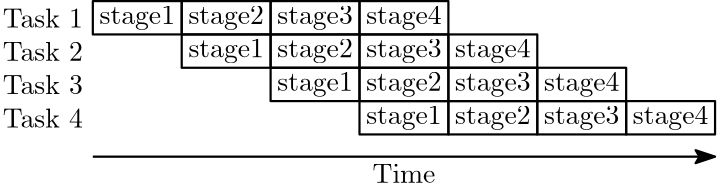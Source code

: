<?xml version="1.0"?>
<!DOCTYPE ipe SYSTEM "ipe.dtd">
<ipe version="70206" creator="Ipe 7.2.7">
<info created="D:20190912010218" modified="D:20190912015346"/>
<ipestyle name="basic">
<symbol name="arrow/arc(spx)">
<path stroke="sym-stroke" fill="sym-stroke" pen="sym-pen">
0 0 m
-1 0.333 l
-1 -0.333 l
h
</path>
</symbol>
<symbol name="arrow/farc(spx)">
<path stroke="sym-stroke" fill="white" pen="sym-pen">
0 0 m
-1 0.333 l
-1 -0.333 l
h
</path>
</symbol>
<symbol name="arrow/ptarc(spx)">
<path stroke="sym-stroke" fill="sym-stroke" pen="sym-pen">
0 0 m
-1 0.333 l
-0.8 0 l
-1 -0.333 l
h
</path>
</symbol>
<symbol name="arrow/fptarc(spx)">
<path stroke="sym-stroke" fill="white" pen="sym-pen">
0 0 m
-1 0.333 l
-0.8 0 l
-1 -0.333 l
h
</path>
</symbol>
<symbol name="mark/circle(sx)" transformations="translations">
<path fill="sym-stroke">
0.6 0 0 0.6 0 0 e
0.4 0 0 0.4 0 0 e
</path>
</symbol>
<symbol name="mark/disk(sx)" transformations="translations">
<path fill="sym-stroke">
0.6 0 0 0.6 0 0 e
</path>
</symbol>
<symbol name="mark/fdisk(sfx)" transformations="translations">
<group>
<path fill="sym-fill">
0.5 0 0 0.5 0 0 e
</path>
<path fill="sym-stroke" fillrule="eofill">
0.6 0 0 0.6 0 0 e
0.4 0 0 0.4 0 0 e
</path>
</group>
</symbol>
<symbol name="mark/box(sx)" transformations="translations">
<path fill="sym-stroke" fillrule="eofill">
-0.6 -0.6 m
0.6 -0.6 l
0.6 0.6 l
-0.6 0.6 l
h
-0.4 -0.4 m
0.4 -0.4 l
0.4 0.4 l
-0.4 0.4 l
h
</path>
</symbol>
<symbol name="mark/square(sx)" transformations="translations">
<path fill="sym-stroke">
-0.6 -0.6 m
0.6 -0.6 l
0.6 0.6 l
-0.6 0.6 l
h
</path>
</symbol>
<symbol name="mark/fsquare(sfx)" transformations="translations">
<group>
<path fill="sym-fill">
-0.5 -0.5 m
0.5 -0.5 l
0.5 0.5 l
-0.5 0.5 l
h
</path>
<path fill="sym-stroke" fillrule="eofill">
-0.6 -0.6 m
0.6 -0.6 l
0.6 0.6 l
-0.6 0.6 l
h
-0.4 -0.4 m
0.4 -0.4 l
0.4 0.4 l
-0.4 0.4 l
h
</path>
</group>
</symbol>
<symbol name="mark/cross(sx)" transformations="translations">
<group>
<path fill="sym-stroke">
-0.43 -0.57 m
0.57 0.43 l
0.43 0.57 l
-0.57 -0.43 l
h
</path>
<path fill="sym-stroke">
-0.43 0.57 m
0.57 -0.43 l
0.43 -0.57 l
-0.57 0.43 l
h
</path>
</group>
</symbol>
<symbol name="arrow/fnormal(spx)">
<path stroke="sym-stroke" fill="white" pen="sym-pen">
0 0 m
-1 0.333 l
-1 -0.333 l
h
</path>
</symbol>
<symbol name="arrow/pointed(spx)">
<path stroke="sym-stroke" fill="sym-stroke" pen="sym-pen">
0 0 m
-1 0.333 l
-0.8 0 l
-1 -0.333 l
h
</path>
</symbol>
<symbol name="arrow/fpointed(spx)">
<path stroke="sym-stroke" fill="white" pen="sym-pen">
0 0 m
-1 0.333 l
-0.8 0 l
-1 -0.333 l
h
</path>
</symbol>
<symbol name="arrow/linear(spx)">
<path stroke="sym-stroke" pen="sym-pen">
-1 0.333 m
0 0 l
-1 -0.333 l
</path>
</symbol>
<symbol name="arrow/fdouble(spx)">
<path stroke="sym-stroke" fill="white" pen="sym-pen">
0 0 m
-1 0.333 l
-1 -0.333 l
h
-1 0 m
-2 0.333 l
-2 -0.333 l
h
</path>
</symbol>
<symbol name="arrow/double(spx)">
<path stroke="sym-stroke" fill="sym-stroke" pen="sym-pen">
0 0 m
-1 0.333 l
-1 -0.333 l
h
-1 0 m
-2 0.333 l
-2 -0.333 l
h
</path>
</symbol>
<pen name="heavier" value="0.8"/>
<pen name="fat" value="1.2"/>
<pen name="ultrafat" value="2"/>
<symbolsize name="large" value="5"/>
<symbolsize name="small" value="2"/>
<symbolsize name="tiny" value="1.1"/>
<arrowsize name="large" value="10"/>
<arrowsize name="small" value="5"/>
<arrowsize name="tiny" value="3"/>
<color name="red1" value="1 0 0"/>
<color name="red2" value="0.933 0 0"/>
<color name="red3" value="0.804 0 0"/>
<color name="red4" value="0.545 0 0"/>
<color name="green1" value="0 1 0"/>
<color name="green2" value="0 0.933 0"/>
<color name="green3" value="0 0.804 0"/>
<color name="green4" value="0 0.545 0"/>
<color name="green" value="0 1 0"/>
<color name="blue1" value="0 0 1"/>
<color name="blue2" value="0 0 0.933"/>
<color name="blue3" value="0 0 0.804"/>
<color name="blue4" value="0 0 0.545"/>
<color name="yellow" value="1 1 0"/>
<color name="orange" value="1 0.647 0"/>
<color name="gold" value="1 0.843 0"/>
<color name="purple" value="0.627 0.125 0.941"/>
<color name="gray" value="0.745"/>
<color name="brown" value="0.647 0.165 0.165"/>
<color name="navy" value="0 0 0.502"/>
<color name="pink" value="1 0.753 0.796"/>
<color name="seagreen" value="0.18 0.545 0.341"/>
<color name="turquoise" value="0.251 0.878 0.816"/>
<color name="violet" value="0.933 0.51 0.933"/>
<color name="darkblue" value="0 0 0.545"/>
<color name="darkcyan" value="0 0.545 0.545"/>
<color name="darkgray" value="0.663"/>
<color name="darkgreen" value="0 0.392 0"/>
<color name="darkmagenta" value="0.545 0 0.545"/>
<color name="darkorange" value="1 0.549 0"/>
<color name="darkred" value="0.545 0 0"/>
<color name="lightblue" value="0.678 0.847 0.902"/>
<color name="lightcyan" value="0.878 1 1"/>
<color name="lightgray" value="0.827"/>
<color name="lightgreen" value="0.565 0.933 0.565"/>
<color name="lightyellow" value="1 1 0.878"/>
<dashstyle name="dashed1" value="[1] 0"/>
<dashstyle name="dashed2" value="[2] 0"/>
<dashstyle name="dashed3" value="[4] 0"/>
<dashstyle name="dotted1" value="[1 1] 0"/>
<dashstyle name="dotted2" value="[1 2] 0"/>
<dashstyle name="dotted3" value="[1 3] 0"/>
<dashstyle name="dash dotted" value="[4 2 1 2] 0"/>
<dashstyle name="dash dot dotted" value="[4 2 1 2 1 2] 0"/>
<textsize name="large" value="\large"/>
<textsize name="Large" value="\Large"/>
<textsize name="LARGE" value="\LARGE"/>
<textsize name="huge" value="\huge"/>
<textsize name="Huge" value="\Huge"/>
<textsize name="small" value="\small"/>
<textsize name="footnote" value="\footnotesize"/>
<textsize name="tiny" value="\tiny"/>
<textstyle name="center" begin="\begin{center}" end="\end{center}"/>
<textstyle name="itemize" begin="\begin{itemize}" end="\end{itemize}"/>
<textstyle name="item" begin="\begin{itemize}\item{}" end="\end{itemize}"/>
<gridsize name="1 pts" value="1"/>
<gridsize name="2 pts" value="2"/>
<gridsize name="4 pts" value="4"/>
<gridsize name="8 pts (~3 mm)" value="8"/>
<gridsize name="16 pts (~6 mm)" value="16"/>
<gridsize name="32 pts (~12 mm)" value="32"/>
<gridsize name="10 pts (~3.5 mm)" value="10"/>
<gridsize name="20 pts (~7 mm)" value="20"/>
<gridsize name="14 pts (~5 mm)" value="14"/>
<gridsize name="28 pts (~10 mm)" value="28"/>
<gridsize name="56 pts (~20 mm)" value="56"/>
<anglesize name="90 deg" value="90"/>
<anglesize name="60 deg" value="60"/>
<anglesize name="45 deg" value="45"/>
<anglesize name="30 deg" value="30"/>
<anglesize name="22.5 deg" value="22.5"/>
<opacity name="10%" value="0.1"/>
<opacity name="30%" value="0.3"/>
<opacity name="50%" value="0.5"/>
<opacity name="75%" value="0.75"/>
<layout paper="264 72" origin="0 0" frame="264 72"/>
<tiling name="falling" angle="-60" step="4" width="1"/>
<tiling name="rising" angle="30" step="4" width="1"/>
</ipestyle>
<page>
<layer name="alpha"/>
<view layers="alpha" active="alpha"/>
<text layer="alpha" matrix="1 0 0 1 23 -58" transformations="translations" pos="30 121" stroke="black" type="label" width="27.176" height="6.428" depth="1.93" halign="center" valign="center">stage1</text>
<text matrix="1 0 0 1 55 -58" transformations="translations" pos="30 121" stroke="black" type="label" width="27.176" height="6.428" depth="1.93" halign="center" valign="center">stage2</text>
<text matrix="1 0 0 1 87 -58" transformations="translations" pos="30 121" stroke="black" type="label" width="27.176" height="6.428" depth="1.93" halign="center" valign="center">stage3</text>
<text matrix="1 0 0 1 119 -58" transformations="translations" pos="30 121" stroke="black" type="label" width="27.176" height="6.428" depth="1.93" halign="center" valign="center">stage4</text>
<path matrix="1 0 0 1 15 -59" stroke="black" pen="heavier">
54 128 m
54 116 l
86 116 l
86 128 l
h
</path>
<path matrix="1 0 0 1 -17 -59" stroke="black" pen="heavier">
54 128 m
54 116 l
86 116 l
86 128 l
h
</path>
<path matrix="1 0 0 1 47 -59" stroke="black" pen="heavier">
54 128 m
54 116 l
86 116 l
86 128 l
h
</path>
<path matrix="1 0 0 1 79 -59" stroke="black" pen="heavier">
54 128 m
54 116 l
86 116 l
86 128 l
h
</path>
<text matrix="1 0 0 1 55 -70" transformations="translations" pos="30 121" stroke="black" type="label" width="27.176" height="6.428" depth="1.93" halign="center" valign="center">stage1</text>
<text matrix="1 0 0 1 87 -70" transformations="translations" pos="30 121" stroke="black" type="label" width="27.176" height="6.428" depth="1.93" halign="center" valign="center">stage2</text>
<text matrix="1 0 0 1 119 -70" transformations="translations" pos="30 121" stroke="black" type="label" width="27.176" height="6.428" depth="1.93" halign="center" valign="center">stage3</text>
<text matrix="1 0 0 1 151 -70" transformations="translations" pos="30 121" stroke="black" type="label" width="27.176" height="6.428" depth="1.93" halign="center" valign="center">stage4</text>
<path matrix="1 0 0 1 47 -71" stroke="black" pen="heavier">
54 128 m
54 116 l
86 116 l
86 128 l
h
</path>
<path matrix="1 0 0 1 15 -71" stroke="black" pen="heavier">
54 128 m
54 116 l
86 116 l
86 128 l
h
</path>
<path matrix="1 0 0 1 79 -71" stroke="black" pen="heavier">
54 128 m
54 116 l
86 116 l
86 128 l
h
</path>
<path matrix="1 0 0 1 111 -71" stroke="black" pen="heavier">
54 128 m
54 116 l
86 116 l
86 128 l
h
</path>
<text matrix="1 0 0 1 87 -82" transformations="translations" pos="30 121" stroke="black" type="label" width="27.176" height="6.428" depth="1.93" halign="center" valign="center">stage1</text>
<text matrix="1 0 0 1 119 -82" transformations="translations" pos="30 121" stroke="black" type="label" width="27.176" height="6.428" depth="1.93" halign="center" valign="center">stage2</text>
<text matrix="1 0 0 1 151 -82" transformations="translations" pos="30 121" stroke="black" type="label" width="27.176" height="6.428" depth="1.93" halign="center" valign="center">stage3</text>
<text matrix="1 0 0 1 183 -82" transformations="translations" pos="30 121" stroke="black" type="label" width="27.176" height="6.428" depth="1.93" halign="center" valign="center">stage4</text>
<path matrix="1 0 0 1 79 -83" stroke="black" pen="heavier">
54 128 m
54 116 l
86 116 l
86 128 l
h
</path>
<path matrix="1 0 0 1 47 -83" stroke="black" pen="heavier">
54 128 m
54 116 l
86 116 l
86 128 l
h
</path>
<path matrix="1 0 0 1 111 -83" stroke="black" pen="heavier">
54 128 m
54 116 l
86 116 l
86 128 l
h
</path>
<path matrix="1 0 0 1 143 -83" stroke="black" pen="heavier">
54 128 m
54 116 l
86 116 l
86 128 l
h
</path>
<text matrix="1 0 0 1 119 -94" transformations="translations" pos="30 121" stroke="black" type="label" width="27.176" height="6.428" depth="1.93" halign="center" valign="center">stage1</text>
<text matrix="1 0 0 1 151 -94" transformations="translations" pos="30 121" stroke="black" type="label" width="27.176" height="6.428" depth="1.93" halign="center" valign="center">stage2</text>
<text matrix="1 0 0 1 183 -94" transformations="translations" pos="30 121" stroke="black" type="label" width="27.176" height="6.428" depth="1.93" halign="center" valign="center">stage3</text>
<text matrix="1 0 0 1 215 -94" transformations="translations" pos="30 121" stroke="black" type="label" width="27.176" height="6.428" depth="1.93" halign="center" valign="center">stage4</text>
<path matrix="1 0 0 1 111 -95" stroke="black" pen="heavier">
54 128 m
54 116 l
86 116 l
86 128 l
h
</path>
<path matrix="1 0 0 1 79 -95" stroke="black" pen="heavier">
54 128 m
54 116 l
86 116 l
86 128 l
h
</path>
<path matrix="1 0 0 1 143 -95" stroke="black" pen="heavier">
54 128 m
54 116 l
86 116 l
86 128 l
h
</path>
<path matrix="1 0 0 1 175 -95" stroke="black" pen="heavier">
54 128 m
54 116 l
86 116 l
86 128 l
h
</path>
<text matrix="1 0 0 1 103 -5" transformations="translations" pos="46 12" stroke="black" type="label" width="22.693" height="6.808" depth="0" halign="center" valign="center">Time</text>
<path matrix="1 0 0 1 30 -19" stroke="black" pen="heavier" arrow="pointed/normal">
7 32 m
231 32 l
</path>
<text matrix="1 0 0 1 12 -14" transformations="translations" pos="7 77" stroke="black" type="label" width="28.836" height="6.918" depth="0" halign="center" valign="center">Task 1</text>
<text matrix="1 0 0 1 12 -26" transformations="translations" pos="7 77" stroke="black" type="label" width="28.836" height="6.918" depth="0" halign="center" valign="center">Task 2</text>
<text matrix="1 0 0 1 12 -38" transformations="translations" pos="7 77" stroke="black" type="label" width="28.836" height="6.918" depth="0" halign="center" valign="center">Task 3</text>
<text matrix="1 0 0 1 12 -50" transformations="translations" pos="7 77" stroke="black" type="label" width="28.836" height="6.918" depth="0" halign="center" valign="center">Task 4</text>
</page>
</ipe>
